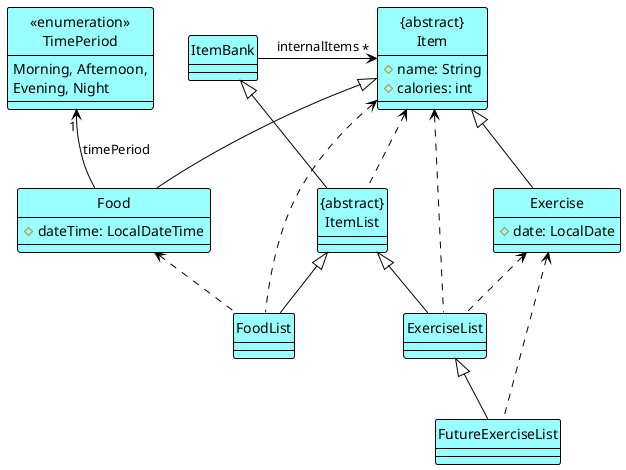 @startuml
'https://plantuml.com/class-diagram
!define DATA_COLOUR #99FFFF
skinparam Shadowing false
skinparam class {
    BorderColor BLACK
    BorderThickness 1
}
skinparam participant {
    BorderColor BLACK
    BorderThickness 1
}
skinparam arrow {
    Color BLACK
}
hide circle

class ItemBank DATA_COLOUR
class "{abstract}\nItemList" as ItemList DATA_COLOUR
class FoodList DATA_COLOUR
class ExerciseList DATA_COLOUR
class FutureExerciseList DATA_COLOUR

ItemBank <|-down- ItemList
ItemList <|-down- FoodList
ItemList <|-down- ExerciseList
ExerciseList <|-down- FutureExerciseList

class "{abstract}\nItem" as Item DATA_COLOUR{
#name: String
#calories: int
}

class Food DATA_COLOUR {
#dateTime: LocalDateTime
}

class Exercise DATA_COLOUR {
#date: LocalDate
}

enum "<<enumeration>>\nTimePeriod" as TimePeriod DATA_COLOUR {
Morning, Afternoon,
Evening, Night
}

Item <|-down- Food
Item <|-down- Exercise
Item "*" <-left- ItemBank: internalItems
TimePeriod "1" <-- Food : timePeriod
Item <.. ItemList
Item <.. FoodList
Item <.. ExerciseList
Food <.. FoodList
Exercise <.. ExerciseList
Exercise <.. FutureExerciseList

@enduml